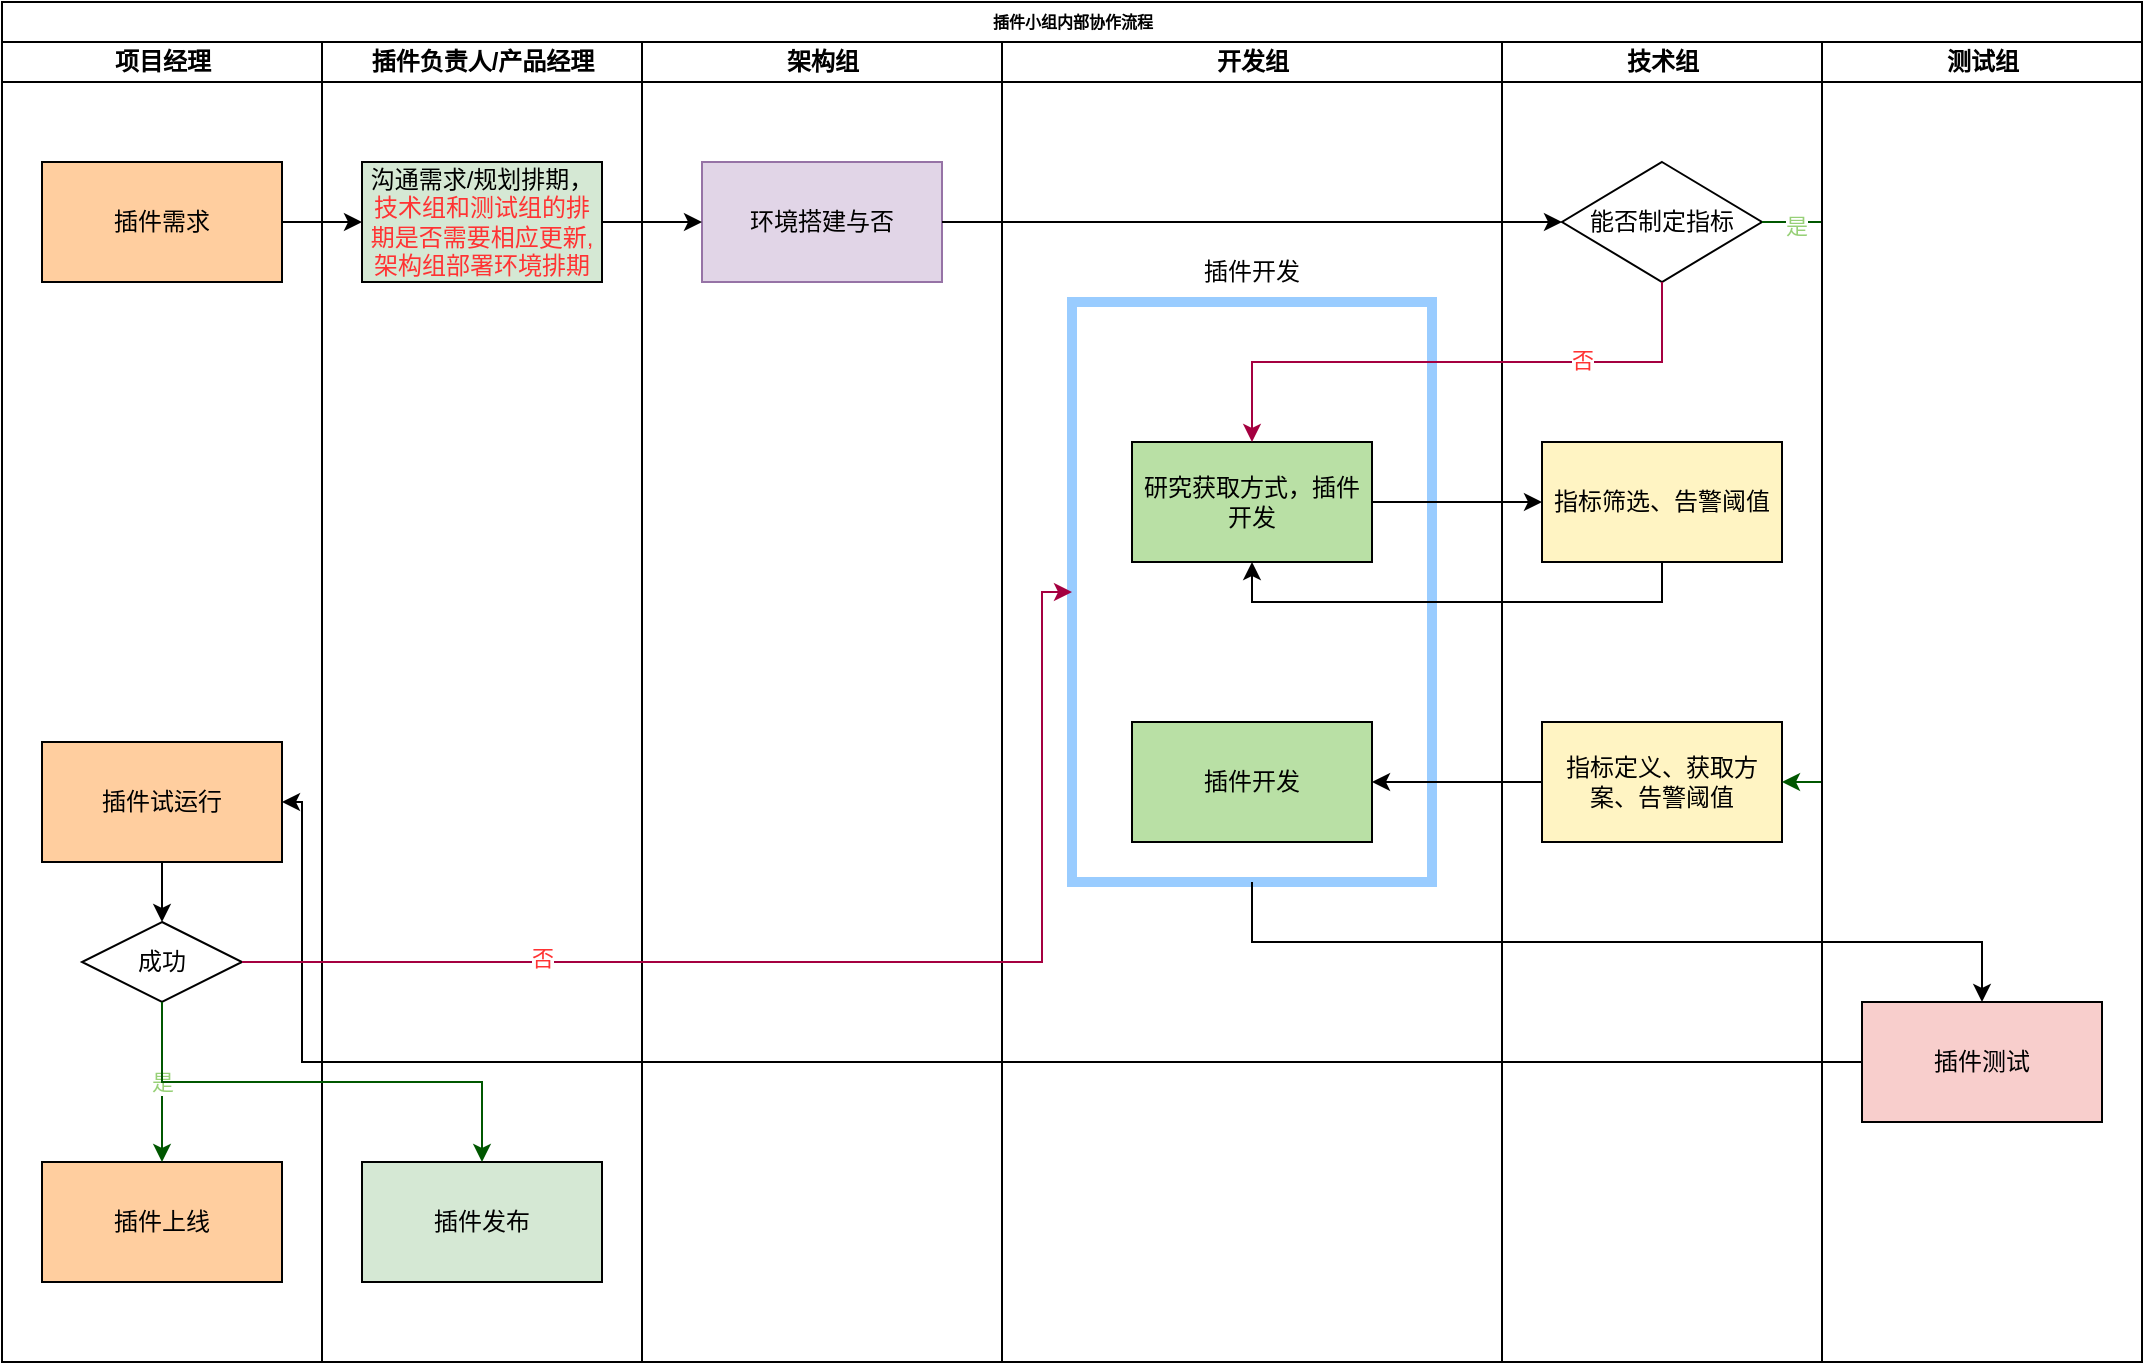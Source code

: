 <mxfile version="15.5.2" type="github">
  <diagram name="Page-1" id="74e2e168-ea6b-b213-b513-2b3c1d86103e">
    <mxGraphModel dx="1351" dy="1727" grid="1" gridSize="10" guides="1" tooltips="1" connect="1" arrows="1" fold="1" page="1" pageScale="1" pageWidth="1100" pageHeight="850" background="none" math="0" shadow="0">
      <root>
        <mxCell id="0" />
        <mxCell id="1" parent="0" />
        <mxCell id="77e6c97f196da883-1" value="插件小组内部协作流程" style="swimlane;html=1;childLayout=stackLayout;startSize=20;rounded=0;shadow=0;labelBackgroundColor=none;strokeWidth=1;fontFamily=Verdana;fontSize=8;align=center;direction=east;" parent="1" vertex="1">
          <mxGeometry x="70" y="-60" width="1070" height="680" as="geometry" />
        </mxCell>
        <mxCell id="77e6c97f196da883-2" value="项目经理" style="swimlane;html=1;startSize=20;" parent="77e6c97f196da883-1" vertex="1">
          <mxGeometry y="20" width="160" height="660" as="geometry" />
        </mxCell>
        <mxCell id="4AHe8ReUwOb6yBchw7mW-1" value="插件需求" style="rounded=0;whiteSpace=wrap;html=1;fillColor=#FFCE9F;" parent="77e6c97f196da883-2" vertex="1">
          <mxGeometry x="20" y="60" width="120" height="60" as="geometry" />
        </mxCell>
        <mxCell id="77e6c97f196da883-3" value="插件负责人/产品经理" style="swimlane;html=1;startSize=20;" parent="77e6c97f196da883-1" vertex="1">
          <mxGeometry x="160" y="20" width="160" height="660" as="geometry" />
        </mxCell>
        <mxCell id="4AHe8ReUwOb6yBchw7mW-2" value="沟通需求/规划排期，&lt;font color=&quot;#ff3333&quot;&gt;技术组和测试组的排期是否需要相应更新,架构组部署环境排期&lt;/font&gt;" style="rounded=0;whiteSpace=wrap;html=1;fillColor=#D5E8D4;" parent="77e6c97f196da883-3" vertex="1">
          <mxGeometry x="20" y="60" width="120" height="60" as="geometry" />
        </mxCell>
        <mxCell id="4AHe8ReUwOb6yBchw7mW-16" value="插件发布" style="rounded=0;whiteSpace=wrap;html=1;fillColor=#D5E8D4;" parent="77e6c97f196da883-3" vertex="1">
          <mxGeometry x="20" y="560" width="120" height="60" as="geometry" />
        </mxCell>
        <mxCell id="77e6c97f196da883-4" value="架构组" style="swimlane;html=1;startSize=20;" parent="77e6c97f196da883-1" vertex="1">
          <mxGeometry x="320" y="20" width="180" height="660" as="geometry">
            <mxRectangle x="320" y="20" width="30" height="660" as="alternateBounds" />
          </mxGeometry>
        </mxCell>
        <mxCell id="qoVBO3yz4DMAZoHdijta-17" value="环境搭建与否" style="rounded=0;whiteSpace=wrap;html=1;fillColor=#e1d5e7;strokeColor=#9673a6;" vertex="1" parent="77e6c97f196da883-4">
          <mxGeometry x="30" y="60" width="120" height="60" as="geometry" />
        </mxCell>
        <mxCell id="4AHe8ReUwOb6yBchw7mW-4" style="edgeStyle=orthogonalEdgeStyle;rounded=0;orthogonalLoop=1;jettySize=auto;html=1;exitX=1;exitY=0.5;exitDx=0;exitDy=0;entryX=0;entryY=0.5;entryDx=0;entryDy=0;" parent="77e6c97f196da883-1" source="4AHe8ReUwOb6yBchw7mW-1" target="4AHe8ReUwOb6yBchw7mW-2" edge="1">
          <mxGeometry relative="1" as="geometry" />
        </mxCell>
        <mxCell id="77e6c97f196da883-5" value="开发组" style="swimlane;html=1;startSize=20;" parent="77e6c97f196da883-1" vertex="1">
          <mxGeometry x="500" y="20" width="250" height="660" as="geometry" />
        </mxCell>
        <mxCell id="4AHe8ReUwOb6yBchw7mW-6" value="研究获取方式，插件开发" style="rounded=0;whiteSpace=wrap;html=1;fillColor=#B9E0A5;" parent="77e6c97f196da883-5" vertex="1">
          <mxGeometry x="65" y="200" width="120" height="60" as="geometry" />
        </mxCell>
        <mxCell id="4AHe8ReUwOb6yBchw7mW-40" value="插件开发" style="rounded=0;whiteSpace=wrap;html=1;fillColor=#B9E0A5;" parent="77e6c97f196da883-5" vertex="1">
          <mxGeometry x="65" y="340" width="120" height="60" as="geometry" />
        </mxCell>
        <mxCell id="4AHe8ReUwOb6yBchw7mW-51" value="" style="rounded=0;whiteSpace=wrap;html=1;fontColor=#FF3333;fillColor=none;strokeColor=#99CCFF;strokeWidth=5;" parent="77e6c97f196da883-5" vertex="1">
          <mxGeometry x="35" y="130" width="180" height="290" as="geometry" />
        </mxCell>
        <mxCell id="4AHe8ReUwOb6yBchw7mW-66" value="插件开发" style="text;html=1;strokeColor=none;fillColor=none;align=center;verticalAlign=middle;whiteSpace=wrap;rounded=0;fontColor=#000000;" parent="77e6c97f196da883-5" vertex="1">
          <mxGeometry x="95" y="100" width="60" height="30" as="geometry" />
        </mxCell>
        <mxCell id="77e6c97f196da883-6" value="技术组" style="swimlane;html=1;startSize=20;direction=east;" parent="77e6c97f196da883-1" vertex="1">
          <mxGeometry x="750" y="20" width="160" height="660" as="geometry" />
        </mxCell>
        <mxCell id="4AHe8ReUwOb6yBchw7mW-3" value="指标定义、获取方案、告警阈值" style="rounded=0;whiteSpace=wrap;html=1;fillColor=#FFF4C3;" parent="77e6c97f196da883-6" vertex="1">
          <mxGeometry x="20" y="340" width="120" height="60" as="geometry" />
        </mxCell>
        <mxCell id="4AHe8ReUwOb6yBchw7mW-47" value="指标筛选、告警阈值" style="rounded=0;whiteSpace=wrap;html=1;fillColor=#FFF4C3;" parent="77e6c97f196da883-6" vertex="1">
          <mxGeometry x="20" y="200" width="120" height="60" as="geometry" />
        </mxCell>
        <mxCell id="4AHe8ReUwOb6yBchw7mW-29" value="能否制定指标" style="rhombus;whiteSpace=wrap;html=1;" parent="77e6c97f196da883-6" vertex="1">
          <mxGeometry x="30" y="60" width="100" height="60" as="geometry" />
        </mxCell>
        <mxCell id="4AHe8ReUwOb6yBchw7mW-64" style="edgeStyle=orthogonalEdgeStyle;rounded=0;orthogonalLoop=1;jettySize=auto;html=1;exitX=1;exitY=0.5;exitDx=0;exitDy=0;entryX=1;entryY=0.5;entryDx=0;entryDy=0;fontColor=#FF3333;strokeColor=#005700;fillColor=#008a00;" parent="77e6c97f196da883-6" source="4AHe8ReUwOb6yBchw7mW-29" target="4AHe8ReUwOb6yBchw7mW-3" edge="1">
          <mxGeometry relative="1" as="geometry" />
        </mxCell>
        <mxCell id="4AHe8ReUwOb6yBchw7mW-65" value="是" style="edgeLabel;html=1;align=center;verticalAlign=middle;resizable=0;points=[];fontColor=#97D077;" parent="4AHe8ReUwOb6yBchw7mW-64" vertex="1" connectable="0">
          <mxGeometry x="-0.897" y="-2" relative="1" as="geometry">
            <mxPoint as="offset" />
          </mxGeometry>
        </mxCell>
        <mxCell id="4AHe8ReUwOb6yBchw7mW-45" style="edgeStyle=orthogonalEdgeStyle;rounded=0;orthogonalLoop=1;jettySize=auto;html=1;exitX=0;exitY=0.5;exitDx=0;exitDy=0;entryX=1;entryY=0.5;entryDx=0;entryDy=0;fontColor=#FF3333;strokeColor=default;" parent="77e6c97f196da883-1" source="4AHe8ReUwOb6yBchw7mW-3" target="4AHe8ReUwOb6yBchw7mW-40" edge="1">
          <mxGeometry relative="1" as="geometry" />
        </mxCell>
        <mxCell id="4AHe8ReUwOb6yBchw7mW-46" style="edgeStyle=orthogonalEdgeStyle;rounded=0;orthogonalLoop=1;jettySize=auto;html=1;exitX=0.5;exitY=1;exitDx=0;exitDy=0;entryX=0.5;entryY=0;entryDx=0;entryDy=0;fontColor=#FF3333;strokeColor=#A50040;fillColor=#d80073;" parent="77e6c97f196da883-1" source="4AHe8ReUwOb6yBchw7mW-29" target="4AHe8ReUwOb6yBchw7mW-6" edge="1">
          <mxGeometry relative="1" as="geometry" />
        </mxCell>
        <mxCell id="4AHe8ReUwOb6yBchw7mW-58" value="否" style="edgeLabel;html=1;align=center;verticalAlign=middle;resizable=0;points=[];fontColor=#FF3333;" parent="4AHe8ReUwOb6yBchw7mW-46" vertex="1" connectable="0">
          <mxGeometry x="-0.436" y="-1" relative="1" as="geometry">
            <mxPoint as="offset" />
          </mxGeometry>
        </mxCell>
        <mxCell id="4AHe8ReUwOb6yBchw7mW-49" style="edgeStyle=orthogonalEdgeStyle;rounded=0;orthogonalLoop=1;jettySize=auto;html=1;exitX=1;exitY=0.5;exitDx=0;exitDy=0;entryX=0;entryY=0.5;entryDx=0;entryDy=0;fontColor=#FF3333;strokeColor=default;" parent="77e6c97f196da883-1" source="4AHe8ReUwOb6yBchw7mW-6" target="4AHe8ReUwOb6yBchw7mW-47" edge="1">
          <mxGeometry relative="1" as="geometry" />
        </mxCell>
        <mxCell id="4AHe8ReUwOb6yBchw7mW-50" style="edgeStyle=orthogonalEdgeStyle;rounded=0;orthogonalLoop=1;jettySize=auto;html=1;exitX=0.5;exitY=1;exitDx=0;exitDy=0;entryX=0.5;entryY=1;entryDx=0;entryDy=0;fontColor=#FF3333;strokeColor=default;" parent="77e6c97f196da883-1" source="4AHe8ReUwOb6yBchw7mW-47" target="4AHe8ReUwOb6yBchw7mW-6" edge="1">
          <mxGeometry relative="1" as="geometry" />
        </mxCell>
        <mxCell id="4AHe8ReUwOb6yBchw7mW-53" style="edgeStyle=orthogonalEdgeStyle;rounded=0;orthogonalLoop=1;jettySize=auto;html=1;exitX=0.5;exitY=1;exitDx=0;exitDy=0;fontColor=#FF3333;strokeColor=default;" parent="77e6c97f196da883-1" source="4AHe8ReUwOb6yBchw7mW-51" target="4AHe8ReUwOb6yBchw7mW-7" edge="1">
          <mxGeometry relative="1" as="geometry" />
        </mxCell>
        <mxCell id="qoVBO3yz4DMAZoHdijta-15" value="测试组" style="swimlane;html=1;startSize=20;direction=east;" vertex="1" parent="77e6c97f196da883-1">
          <mxGeometry x="910" y="20" width="160" height="660" as="geometry" />
        </mxCell>
        <mxCell id="4AHe8ReUwOb6yBchw7mW-7" value="插件测试" style="rounded=0;whiteSpace=wrap;html=1;fillColor=#F8CECC;" parent="qoVBO3yz4DMAZoHdijta-15" vertex="1">
          <mxGeometry x="20" y="480" width="120" height="60" as="geometry" />
        </mxCell>
        <mxCell id="qoVBO3yz4DMAZoHdijta-18" style="edgeStyle=orthogonalEdgeStyle;rounded=0;orthogonalLoop=1;jettySize=auto;html=1;exitX=1;exitY=0.5;exitDx=0;exitDy=0;entryX=0;entryY=0.5;entryDx=0;entryDy=0;fontColor=#FF3333;" edge="1" parent="77e6c97f196da883-1" source="4AHe8ReUwOb6yBchw7mW-2" target="qoVBO3yz4DMAZoHdijta-17">
          <mxGeometry relative="1" as="geometry" />
        </mxCell>
        <mxCell id="qoVBO3yz4DMAZoHdijta-19" style="edgeStyle=orthogonalEdgeStyle;rounded=0;orthogonalLoop=1;jettySize=auto;html=1;exitX=1;exitY=0.5;exitDx=0;exitDy=0;entryX=0;entryY=0.5;entryDx=0;entryDy=0;fontColor=#FF3333;" edge="1" parent="77e6c97f196da883-1" source="qoVBO3yz4DMAZoHdijta-17" target="4AHe8ReUwOb6yBchw7mW-29">
          <mxGeometry relative="1" as="geometry" />
        </mxCell>
        <mxCell id="4AHe8ReUwOb6yBchw7mW-22" value="项目经理" style="swimlane;html=1;startSize=20;" parent="1" vertex="1">
          <mxGeometry x="70" y="-40" width="160" height="660" as="geometry" />
        </mxCell>
        <mxCell id="4AHe8ReUwOb6yBchw7mW-23" value="插件需求" style="rounded=0;whiteSpace=wrap;html=1;fillColor=#FFCE9F;" parent="4AHe8ReUwOb6yBchw7mW-22" vertex="1">
          <mxGeometry x="20" y="60" width="120" height="60" as="geometry" />
        </mxCell>
        <mxCell id="4AHe8ReUwOb6yBchw7mW-9" value="成功" style="rhombus;whiteSpace=wrap;html=1;" parent="4AHe8ReUwOb6yBchw7mW-22" vertex="1">
          <mxGeometry x="40" y="440" width="80" height="40" as="geometry" />
        </mxCell>
        <mxCell id="4AHe8ReUwOb6yBchw7mW-8" value="插件试运行" style="rounded=0;whiteSpace=wrap;html=1;fillColor=#FFCE9F;" parent="4AHe8ReUwOb6yBchw7mW-22" vertex="1">
          <mxGeometry x="20" y="350" width="120" height="60" as="geometry" />
        </mxCell>
        <mxCell id="4AHe8ReUwOb6yBchw7mW-13" style="edgeStyle=orthogonalEdgeStyle;rounded=0;orthogonalLoop=1;jettySize=auto;html=1;exitX=0.5;exitY=1;exitDx=0;exitDy=0;entryX=0.5;entryY=0;entryDx=0;entryDy=0;" parent="4AHe8ReUwOb6yBchw7mW-22" source="4AHe8ReUwOb6yBchw7mW-8" target="4AHe8ReUwOb6yBchw7mW-9" edge="1">
          <mxGeometry relative="1" as="geometry" />
        </mxCell>
        <mxCell id="4AHe8ReUwOb6yBchw7mW-14" value="插件上线" style="rounded=0;whiteSpace=wrap;html=1;fillColor=#FFCE9F;" parent="4AHe8ReUwOb6yBchw7mW-22" vertex="1">
          <mxGeometry x="20" y="560" width="120" height="60" as="geometry" />
        </mxCell>
        <mxCell id="4AHe8ReUwOb6yBchw7mW-15" value="&lt;font color=&quot;#97d077&quot;&gt;是&lt;/font&gt;" style="edgeStyle=orthogonalEdgeStyle;rounded=0;orthogonalLoop=1;jettySize=auto;html=1;exitX=0.5;exitY=1;exitDx=0;exitDy=0;entryX=0.5;entryY=0;entryDx=0;entryDy=0;fillColor=#008a00;strokeColor=#005700;" parent="4AHe8ReUwOb6yBchw7mW-22" source="4AHe8ReUwOb6yBchw7mW-9" target="4AHe8ReUwOb6yBchw7mW-14" edge="1">
          <mxGeometry relative="1" as="geometry" />
        </mxCell>
        <mxCell id="4AHe8ReUwOb6yBchw7mW-54" style="edgeStyle=orthogonalEdgeStyle;rounded=0;orthogonalLoop=1;jettySize=auto;html=1;exitX=0;exitY=0.5;exitDx=0;exitDy=0;entryX=1;entryY=0.5;entryDx=0;entryDy=0;fontColor=#FF3333;strokeColor=default;" parent="1" source="4AHe8ReUwOb6yBchw7mW-7" target="4AHe8ReUwOb6yBchw7mW-8" edge="1">
          <mxGeometry relative="1" as="geometry">
            <Array as="points">
              <mxPoint x="220" y="470" />
              <mxPoint x="220" y="340" />
            </Array>
          </mxGeometry>
        </mxCell>
        <mxCell id="4AHe8ReUwOb6yBchw7mW-56" style="edgeStyle=orthogonalEdgeStyle;rounded=0;orthogonalLoop=1;jettySize=auto;html=1;exitX=1;exitY=0.5;exitDx=0;exitDy=0;entryX=0;entryY=0.5;entryDx=0;entryDy=0;fontColor=#FF3333;strokeColor=#A50040;fillColor=#d80073;" parent="1" source="4AHe8ReUwOb6yBchw7mW-9" target="4AHe8ReUwOb6yBchw7mW-51" edge="1">
          <mxGeometry relative="1" as="geometry">
            <Array as="points">
              <mxPoint x="590" y="420" />
              <mxPoint x="590" y="235" />
            </Array>
          </mxGeometry>
        </mxCell>
        <mxCell id="4AHe8ReUwOb6yBchw7mW-57" value="否" style="edgeLabel;html=1;align=center;verticalAlign=middle;resizable=0;points=[];fontColor=#FF3333;" parent="4AHe8ReUwOb6yBchw7mW-56" vertex="1" connectable="0">
          <mxGeometry x="-0.501" y="2" relative="1" as="geometry">
            <mxPoint as="offset" />
          </mxGeometry>
        </mxCell>
        <mxCell id="4AHe8ReUwOb6yBchw7mW-62" style="edgeStyle=orthogonalEdgeStyle;rounded=0;orthogonalLoop=1;jettySize=auto;html=1;exitX=0.5;exitY=1;exitDx=0;exitDy=0;entryX=0.5;entryY=0;entryDx=0;entryDy=0;fontColor=#97D077;strokeColor=#005700;fillColor=#008a00;" parent="1" source="4AHe8ReUwOb6yBchw7mW-9" target="4AHe8ReUwOb6yBchw7mW-16" edge="1">
          <mxGeometry relative="1" as="geometry" />
        </mxCell>
      </root>
    </mxGraphModel>
  </diagram>
</mxfile>
